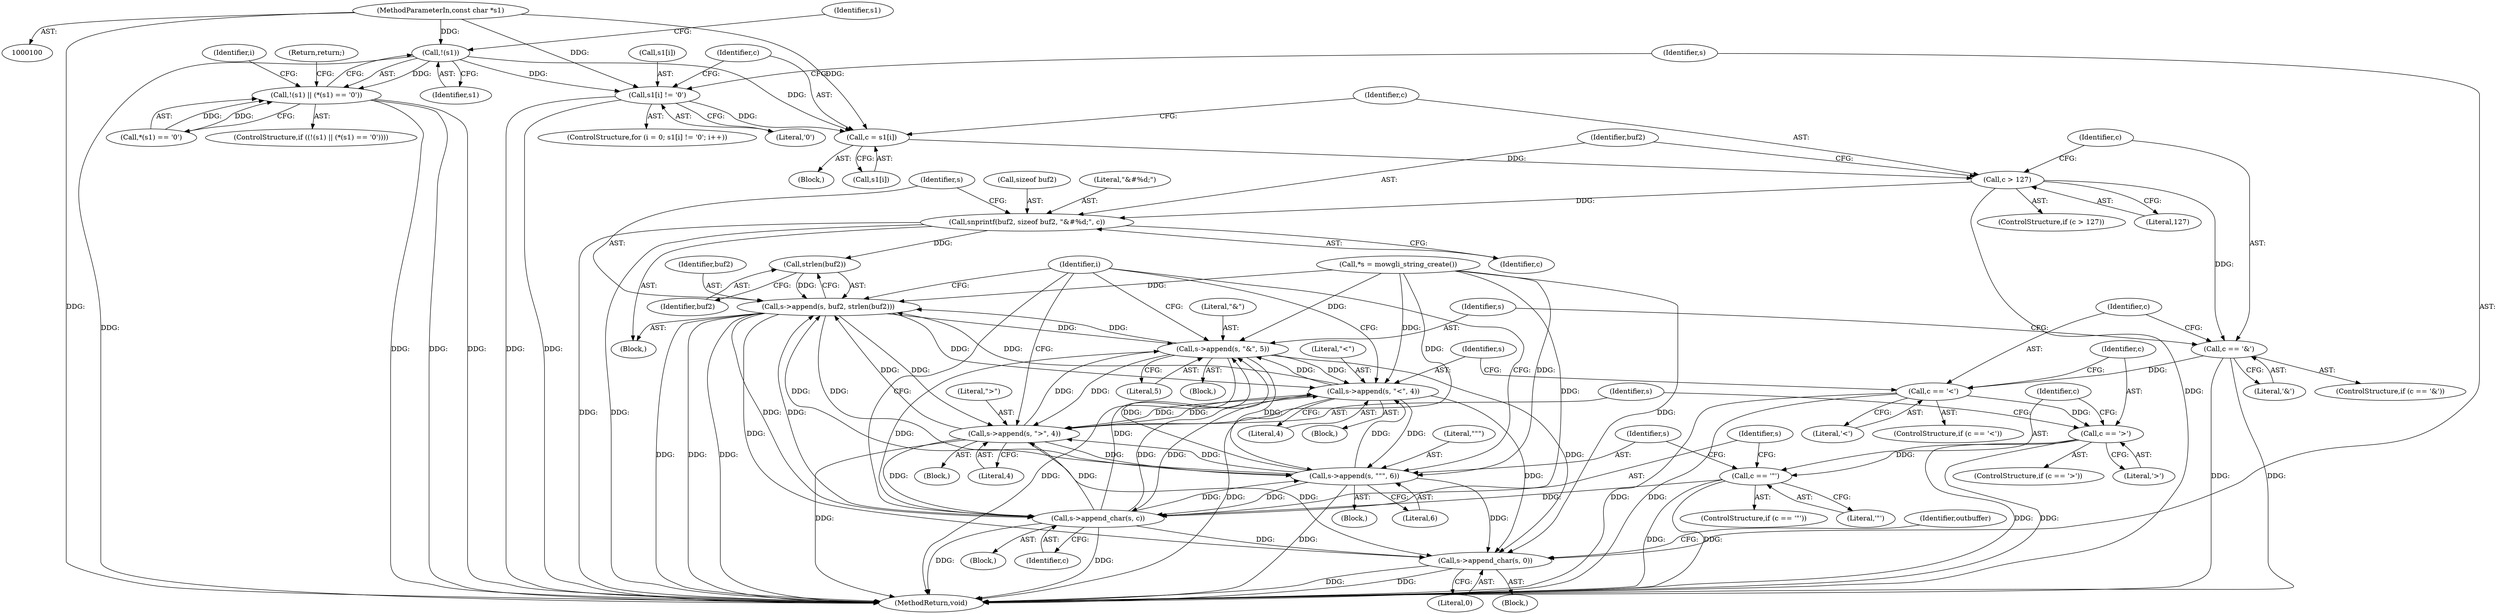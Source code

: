 digraph "0_atheme_87580d767868360d2fed503980129504da84b63e@pointer" {
"1000102" [label="(MethodParameterIn,const char *s1)"];
"1000121" [label="(Call,!(s1))"];
"1000120" [label="(Call,!(s1) || (*(s1) == '\0'))"];
"1000133" [label="(Call,s1[i] != '\0')"];
"1000141" [label="(Call,c = s1[i])"];
"1000147" [label="(Call,c > 127)"];
"1000151" [label="(Call,snprintf(buf2, sizeof buf2, \"&#%d;\", c))"];
"1000160" [label="(Call,strlen(buf2))"];
"1000157" [label="(Call,s->append(s, buf2, strlen(buf2)))"];
"1000168" [label="(Call,s->append(s, \"&amp;\", 5))"];
"1000178" [label="(Call,s->append(s, \"&lt;\", 4))"];
"1000188" [label="(Call,s->append(s, \"&gt;\", 4))"];
"1000198" [label="(Call,s->append(s, \"&quot;\", 6))"];
"1000204" [label="(Call,s->append_char(s, c))"];
"1000207" [label="(Call,s->append_char(s, 0))"];
"1000164" [label="(Call,c == '&')"];
"1000174" [label="(Call,c == '<')"];
"1000184" [label="(Call,c == '>')"];
"1000194" [label="(Call,c == '\"')"];
"1000209" [label="(Literal,0)"];
"1000133" [label="(Call,s1[i] != '\0')"];
"1000143" [label="(Call,s1[i])"];
"1000204" [label="(Call,s->append_char(s, c))"];
"1000161" [label="(Identifier,buf2)"];
"1000190" [label="(Literal,\"&gt;\")"];
"1000177" [label="(Block,)"];
"1000194" [label="(Call,c == '\"')"];
"1000173" [label="(ControlStructure,if (c == '<'))"];
"1000156" [label="(Identifier,c)"];
"1000128" [label="(Return,return;)"];
"1000137" [label="(Literal,'\0')"];
"1000168" [label="(Call,s->append(s, \"&amp;\", 5))"];
"1000150" [label="(Block,)"];
"1000141" [label="(Call,c = s1[i])"];
"1000200" [label="(Literal,\"&quot;\")"];
"1000134" [label="(Call,s1[i])"];
"1000184" [label="(Call,c == '>')"];
"1000123" [label="(Call,*(s1) == '\0')"];
"1000186" [label="(Literal,'>')"];
"1000203" [label="(Block,)"];
"1000195" [label="(Identifier,c)"];
"1000125" [label="(Identifier,s1)"];
"1000152" [label="(Identifier,buf2)"];
"1000155" [label="(Literal,\"&#%d;\")"];
"1000166" [label="(Literal,'&')"];
"1000119" [label="(ControlStructure,if ((!(s1) || (*(s1) == '\0'))))"];
"1000164" [label="(Call,c == '&')"];
"1000174" [label="(Call,c == '<')"];
"1000159" [label="(Identifier,buf2)"];
"1000198" [label="(Call,s->append(s, \"&quot;\", 6))"];
"1000120" [label="(Call,!(s1) || (*(s1) == '\0'))"];
"1000142" [label="(Identifier,c)"];
"1000140" [label="(Block,)"];
"1000191" [label="(Literal,4)"];
"1000187" [label="(Block,)"];
"1000129" [label="(ControlStructure,for (i = 0; s1[i] != '\0'; i++))"];
"1000171" [label="(Literal,5)"];
"1000211" [label="(Identifier,outbuffer)"];
"1000157" [label="(Call,s->append(s, buf2, strlen(buf2)))"];
"1000108" [label="(Call,*s = mowgli_string_create())"];
"1000197" [label="(Block,)"];
"1000178" [label="(Call,s->append(s, \"&lt;\", 4))"];
"1000183" [label="(ControlStructure,if (c == '>'))"];
"1000205" [label="(Identifier,s)"];
"1000201" [label="(Literal,6)"];
"1000199" [label="(Identifier,s)"];
"1000189" [label="(Identifier,s)"];
"1000176" [label="(Literal,'<')"];
"1000170" [label="(Literal,\"&amp;\")"];
"1000103" [label="(Block,)"];
"1000146" [label="(ControlStructure,if (c > 127))"];
"1000121" [label="(Call,!(s1))"];
"1000139" [label="(Identifier,i)"];
"1000158" [label="(Identifier,s)"];
"1000206" [label="(Identifier,c)"];
"1000175" [label="(Identifier,c)"];
"1000148" [label="(Identifier,c)"];
"1000180" [label="(Literal,\"&lt;\")"];
"1000102" [label="(MethodParameterIn,const char *s1)"];
"1000149" [label="(Literal,127)"];
"1000153" [label="(Call,sizeof buf2)"];
"1000163" [label="(ControlStructure,if (c == '&'))"];
"1000196" [label="(Literal,'\"')"];
"1000122" [label="(Identifier,s1)"];
"1000208" [label="(Identifier,s)"];
"1000216" [label="(MethodReturn,void)"];
"1000188" [label="(Call,s->append(s, \"&gt;\", 4))"];
"1000147" [label="(Call,c > 127)"];
"1000160" [label="(Call,strlen(buf2))"];
"1000179" [label="(Identifier,s)"];
"1000181" [label="(Literal,4)"];
"1000131" [label="(Identifier,i)"];
"1000167" [label="(Block,)"];
"1000193" [label="(ControlStructure,if (c == '\"'))"];
"1000185" [label="(Identifier,c)"];
"1000151" [label="(Call,snprintf(buf2, sizeof buf2, \"&#%d;\", c))"];
"1000207" [label="(Call,s->append_char(s, 0))"];
"1000165" [label="(Identifier,c)"];
"1000169" [label="(Identifier,s)"];
"1000102" -> "1000100"  [label="AST: "];
"1000102" -> "1000216"  [label="DDG: "];
"1000102" -> "1000121"  [label="DDG: "];
"1000102" -> "1000133"  [label="DDG: "];
"1000102" -> "1000141"  [label="DDG: "];
"1000121" -> "1000120"  [label="AST: "];
"1000121" -> "1000122"  [label="CFG: "];
"1000122" -> "1000121"  [label="AST: "];
"1000125" -> "1000121"  [label="CFG: "];
"1000120" -> "1000121"  [label="CFG: "];
"1000121" -> "1000216"  [label="DDG: "];
"1000121" -> "1000120"  [label="DDG: "];
"1000121" -> "1000133"  [label="DDG: "];
"1000121" -> "1000141"  [label="DDG: "];
"1000120" -> "1000119"  [label="AST: "];
"1000120" -> "1000123"  [label="CFG: "];
"1000123" -> "1000120"  [label="AST: "];
"1000128" -> "1000120"  [label="CFG: "];
"1000131" -> "1000120"  [label="CFG: "];
"1000120" -> "1000216"  [label="DDG: "];
"1000120" -> "1000216"  [label="DDG: "];
"1000120" -> "1000216"  [label="DDG: "];
"1000123" -> "1000120"  [label="DDG: "];
"1000123" -> "1000120"  [label="DDG: "];
"1000133" -> "1000129"  [label="AST: "];
"1000133" -> "1000137"  [label="CFG: "];
"1000134" -> "1000133"  [label="AST: "];
"1000137" -> "1000133"  [label="AST: "];
"1000142" -> "1000133"  [label="CFG: "];
"1000208" -> "1000133"  [label="CFG: "];
"1000133" -> "1000216"  [label="DDG: "];
"1000133" -> "1000216"  [label="DDG: "];
"1000133" -> "1000141"  [label="DDG: "];
"1000141" -> "1000140"  [label="AST: "];
"1000141" -> "1000143"  [label="CFG: "];
"1000142" -> "1000141"  [label="AST: "];
"1000143" -> "1000141"  [label="AST: "];
"1000148" -> "1000141"  [label="CFG: "];
"1000141" -> "1000147"  [label="DDG: "];
"1000147" -> "1000146"  [label="AST: "];
"1000147" -> "1000149"  [label="CFG: "];
"1000148" -> "1000147"  [label="AST: "];
"1000149" -> "1000147"  [label="AST: "];
"1000152" -> "1000147"  [label="CFG: "];
"1000165" -> "1000147"  [label="CFG: "];
"1000147" -> "1000216"  [label="DDG: "];
"1000147" -> "1000151"  [label="DDG: "];
"1000147" -> "1000164"  [label="DDG: "];
"1000151" -> "1000150"  [label="AST: "];
"1000151" -> "1000156"  [label="CFG: "];
"1000152" -> "1000151"  [label="AST: "];
"1000153" -> "1000151"  [label="AST: "];
"1000155" -> "1000151"  [label="AST: "];
"1000156" -> "1000151"  [label="AST: "];
"1000158" -> "1000151"  [label="CFG: "];
"1000151" -> "1000216"  [label="DDG: "];
"1000151" -> "1000216"  [label="DDG: "];
"1000151" -> "1000160"  [label="DDG: "];
"1000160" -> "1000157"  [label="AST: "];
"1000160" -> "1000161"  [label="CFG: "];
"1000161" -> "1000160"  [label="AST: "];
"1000157" -> "1000160"  [label="CFG: "];
"1000160" -> "1000157"  [label="DDG: "];
"1000157" -> "1000150"  [label="AST: "];
"1000158" -> "1000157"  [label="AST: "];
"1000159" -> "1000157"  [label="AST: "];
"1000139" -> "1000157"  [label="CFG: "];
"1000157" -> "1000216"  [label="DDG: "];
"1000157" -> "1000216"  [label="DDG: "];
"1000157" -> "1000216"  [label="DDG: "];
"1000168" -> "1000157"  [label="DDG: "];
"1000178" -> "1000157"  [label="DDG: "];
"1000188" -> "1000157"  [label="DDG: "];
"1000198" -> "1000157"  [label="DDG: "];
"1000204" -> "1000157"  [label="DDG: "];
"1000108" -> "1000157"  [label="DDG: "];
"1000157" -> "1000168"  [label="DDG: "];
"1000157" -> "1000178"  [label="DDG: "];
"1000157" -> "1000188"  [label="DDG: "];
"1000157" -> "1000198"  [label="DDG: "];
"1000157" -> "1000204"  [label="DDG: "];
"1000157" -> "1000207"  [label="DDG: "];
"1000168" -> "1000167"  [label="AST: "];
"1000168" -> "1000171"  [label="CFG: "];
"1000169" -> "1000168"  [label="AST: "];
"1000170" -> "1000168"  [label="AST: "];
"1000171" -> "1000168"  [label="AST: "];
"1000139" -> "1000168"  [label="CFG: "];
"1000168" -> "1000216"  [label="DDG: "];
"1000178" -> "1000168"  [label="DDG: "];
"1000188" -> "1000168"  [label="DDG: "];
"1000198" -> "1000168"  [label="DDG: "];
"1000204" -> "1000168"  [label="DDG: "];
"1000108" -> "1000168"  [label="DDG: "];
"1000168" -> "1000178"  [label="DDG: "];
"1000168" -> "1000188"  [label="DDG: "];
"1000168" -> "1000198"  [label="DDG: "];
"1000168" -> "1000204"  [label="DDG: "];
"1000168" -> "1000207"  [label="DDG: "];
"1000178" -> "1000177"  [label="AST: "];
"1000178" -> "1000181"  [label="CFG: "];
"1000179" -> "1000178"  [label="AST: "];
"1000180" -> "1000178"  [label="AST: "];
"1000181" -> "1000178"  [label="AST: "];
"1000139" -> "1000178"  [label="CFG: "];
"1000178" -> "1000216"  [label="DDG: "];
"1000188" -> "1000178"  [label="DDG: "];
"1000198" -> "1000178"  [label="DDG: "];
"1000204" -> "1000178"  [label="DDG: "];
"1000108" -> "1000178"  [label="DDG: "];
"1000178" -> "1000188"  [label="DDG: "];
"1000178" -> "1000198"  [label="DDG: "];
"1000178" -> "1000204"  [label="DDG: "];
"1000178" -> "1000207"  [label="DDG: "];
"1000188" -> "1000187"  [label="AST: "];
"1000188" -> "1000191"  [label="CFG: "];
"1000189" -> "1000188"  [label="AST: "];
"1000190" -> "1000188"  [label="AST: "];
"1000191" -> "1000188"  [label="AST: "];
"1000139" -> "1000188"  [label="CFG: "];
"1000188" -> "1000216"  [label="DDG: "];
"1000198" -> "1000188"  [label="DDG: "];
"1000204" -> "1000188"  [label="DDG: "];
"1000108" -> "1000188"  [label="DDG: "];
"1000188" -> "1000198"  [label="DDG: "];
"1000188" -> "1000204"  [label="DDG: "];
"1000188" -> "1000207"  [label="DDG: "];
"1000198" -> "1000197"  [label="AST: "];
"1000198" -> "1000201"  [label="CFG: "];
"1000199" -> "1000198"  [label="AST: "];
"1000200" -> "1000198"  [label="AST: "];
"1000201" -> "1000198"  [label="AST: "];
"1000139" -> "1000198"  [label="CFG: "];
"1000198" -> "1000216"  [label="DDG: "];
"1000204" -> "1000198"  [label="DDG: "];
"1000108" -> "1000198"  [label="DDG: "];
"1000198" -> "1000204"  [label="DDG: "];
"1000198" -> "1000207"  [label="DDG: "];
"1000204" -> "1000203"  [label="AST: "];
"1000204" -> "1000206"  [label="CFG: "];
"1000205" -> "1000204"  [label="AST: "];
"1000206" -> "1000204"  [label="AST: "];
"1000139" -> "1000204"  [label="CFG: "];
"1000204" -> "1000216"  [label="DDG: "];
"1000204" -> "1000216"  [label="DDG: "];
"1000108" -> "1000204"  [label="DDG: "];
"1000194" -> "1000204"  [label="DDG: "];
"1000204" -> "1000207"  [label="DDG: "];
"1000207" -> "1000103"  [label="AST: "];
"1000207" -> "1000209"  [label="CFG: "];
"1000208" -> "1000207"  [label="AST: "];
"1000209" -> "1000207"  [label="AST: "];
"1000211" -> "1000207"  [label="CFG: "];
"1000207" -> "1000216"  [label="DDG: "];
"1000207" -> "1000216"  [label="DDG: "];
"1000108" -> "1000207"  [label="DDG: "];
"1000164" -> "1000163"  [label="AST: "];
"1000164" -> "1000166"  [label="CFG: "];
"1000165" -> "1000164"  [label="AST: "];
"1000166" -> "1000164"  [label="AST: "];
"1000169" -> "1000164"  [label="CFG: "];
"1000175" -> "1000164"  [label="CFG: "];
"1000164" -> "1000216"  [label="DDG: "];
"1000164" -> "1000216"  [label="DDG: "];
"1000164" -> "1000174"  [label="DDG: "];
"1000174" -> "1000173"  [label="AST: "];
"1000174" -> "1000176"  [label="CFG: "];
"1000175" -> "1000174"  [label="AST: "];
"1000176" -> "1000174"  [label="AST: "];
"1000179" -> "1000174"  [label="CFG: "];
"1000185" -> "1000174"  [label="CFG: "];
"1000174" -> "1000216"  [label="DDG: "];
"1000174" -> "1000216"  [label="DDG: "];
"1000174" -> "1000184"  [label="DDG: "];
"1000184" -> "1000183"  [label="AST: "];
"1000184" -> "1000186"  [label="CFG: "];
"1000185" -> "1000184"  [label="AST: "];
"1000186" -> "1000184"  [label="AST: "];
"1000189" -> "1000184"  [label="CFG: "];
"1000195" -> "1000184"  [label="CFG: "];
"1000184" -> "1000216"  [label="DDG: "];
"1000184" -> "1000216"  [label="DDG: "];
"1000184" -> "1000194"  [label="DDG: "];
"1000194" -> "1000193"  [label="AST: "];
"1000194" -> "1000196"  [label="CFG: "];
"1000195" -> "1000194"  [label="AST: "];
"1000196" -> "1000194"  [label="AST: "];
"1000199" -> "1000194"  [label="CFG: "];
"1000205" -> "1000194"  [label="CFG: "];
"1000194" -> "1000216"  [label="DDG: "];
"1000194" -> "1000216"  [label="DDG: "];
}
